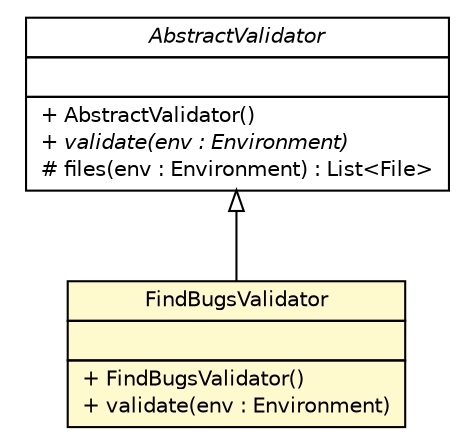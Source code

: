 #!/usr/local/bin/dot
#
# Class diagram 
# Generated by UMLGraph version 5.1 (http://www.umlgraph.org/)
#

digraph G {
	edge [fontname="Helvetica",fontsize=10,labelfontname="Helvetica",labelfontsize=10];
	node [fontname="Helvetica",fontsize=10,shape=plaintext];
	nodesep=0.25;
	ranksep=0.5;
	// com.qulice.maven.AbstractValidator
	c162 [label=<<table title="com.qulice.maven.AbstractValidator" border="0" cellborder="1" cellspacing="0" cellpadding="2" port="p" href="./AbstractValidator.html">
		<tr><td><table border="0" cellspacing="0" cellpadding="1">
<tr><td align="center" balign="center"><font face="Helvetica-Oblique"> AbstractValidator </font></td></tr>
		</table></td></tr>
		<tr><td><table border="0" cellspacing="0" cellpadding="1">
<tr><td align="left" balign="left">  </td></tr>
		</table></td></tr>
		<tr><td><table border="0" cellspacing="0" cellpadding="1">
<tr><td align="left" balign="left"> + AbstractValidator() </td></tr>
<tr><td align="left" balign="left"><font face="Helvetica-Oblique" point-size="10.0"> + validate(env : Environment) </font></td></tr>
<tr><td align="left" balign="left"> # files(env : Environment) : List&lt;File&gt; </td></tr>
		</table></td></tr>
		</table>>, fontname="Helvetica", fontcolor="black", fontsize=10.0];
	// com.qulice.maven.FindBugsValidator
	c173 [label=<<table title="com.qulice.maven.FindBugsValidator" border="0" cellborder="1" cellspacing="0" cellpadding="2" port="p" bgcolor="lemonChiffon" href="./FindBugsValidator.html">
		<tr><td><table border="0" cellspacing="0" cellpadding="1">
<tr><td align="center" balign="center"> FindBugsValidator </td></tr>
		</table></td></tr>
		<tr><td><table border="0" cellspacing="0" cellpadding="1">
<tr><td align="left" balign="left">  </td></tr>
		</table></td></tr>
		<tr><td><table border="0" cellspacing="0" cellpadding="1">
<tr><td align="left" balign="left"> + FindBugsValidator() </td></tr>
<tr><td align="left" balign="left"> + validate(env : Environment) </td></tr>
		</table></td></tr>
		</table>>, fontname="Helvetica", fontcolor="black", fontsize=10.0];
	//com.qulice.maven.FindBugsValidator extends com.qulice.maven.AbstractValidator
	c162:p -> c173:p [dir=back,arrowtail=empty];
}


